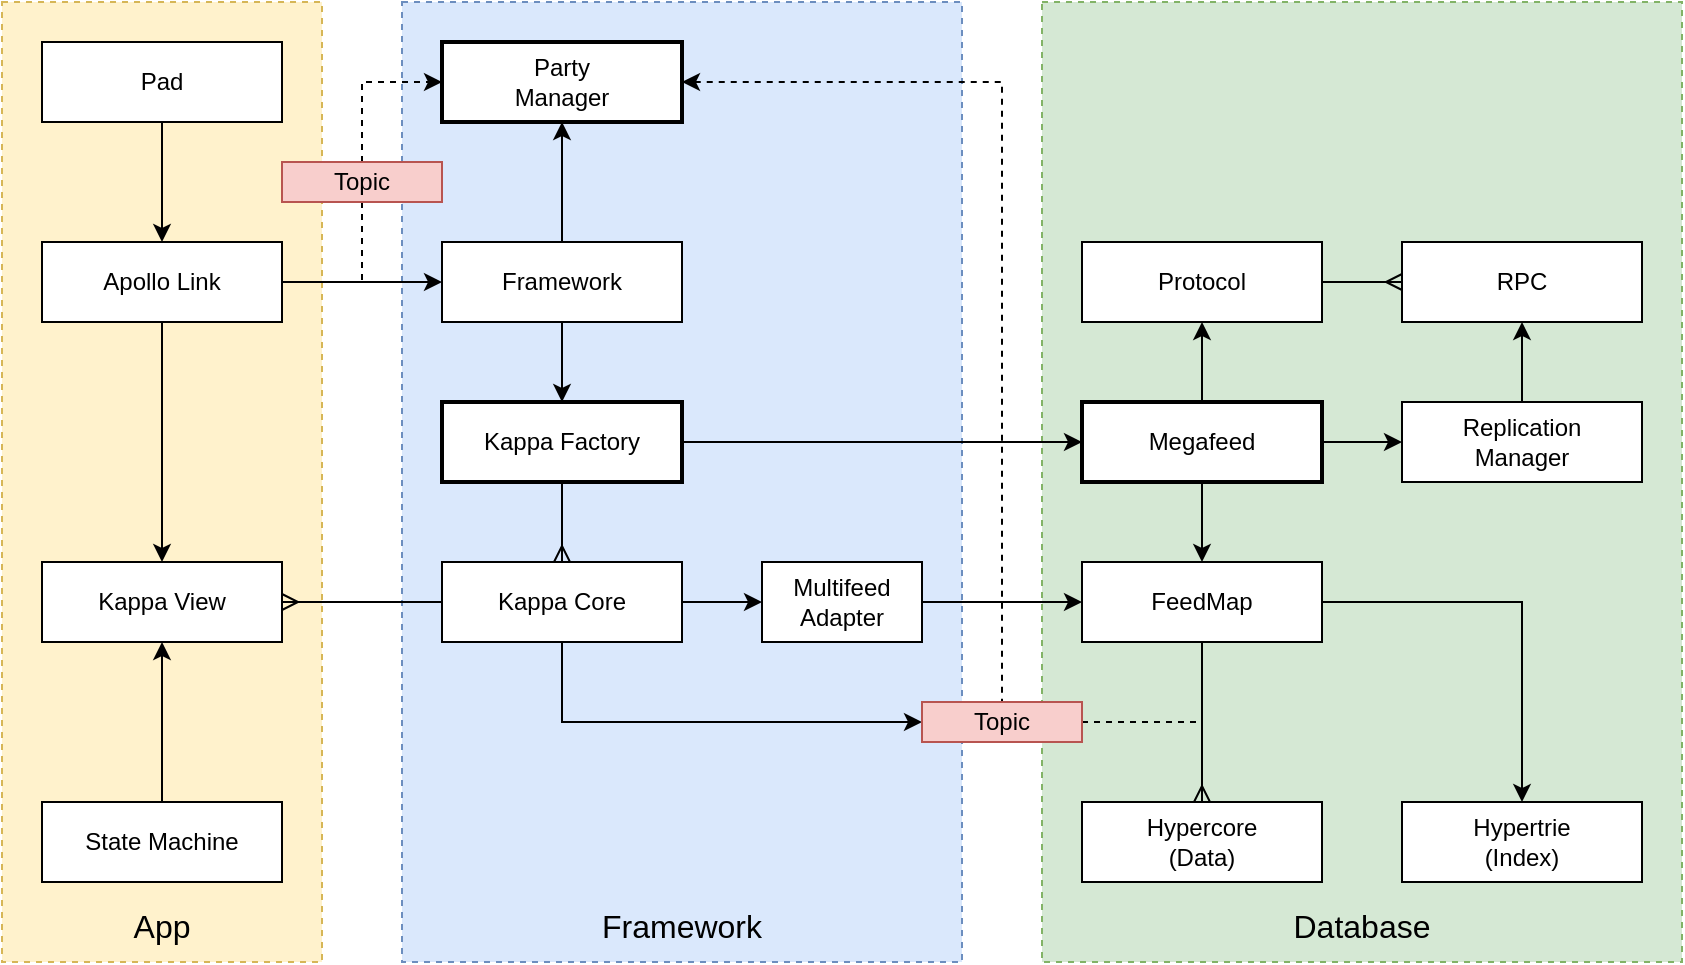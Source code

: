 <mxfile version="10.8.0" type="github"><diagram id="2-7soobRCcII-wO6mobL" name="Page-1"><mxGraphModel dx="1066" dy="1165" grid="1" gridSize="10" guides="1" tooltips="1" connect="1" arrows="1" fold="1" page="1" pageScale="1" pageWidth="850" pageHeight="1100" math="0" shadow="0"><root><mxCell id="0"/><mxCell id="1" parent="0"/><mxCell id="zX0fAqXgouGeGRmiqHj6-30" value="App" style="rounded=0;whiteSpace=wrap;html=1;fillColor=#fff2cc;verticalAlign=bottom;fontSize=16;spacingBottom=6;dashed=1;strokeColor=#d6b656;" vertex="1" parent="1"><mxGeometry y="40" width="160" height="480" as="geometry"/></mxCell><mxCell id="zX0fAqXgouGeGRmiqHj6-37" value="Framework" style="rounded=0;whiteSpace=wrap;html=1;fillColor=#dae8fc;verticalAlign=bottom;fontSize=16;spacingBottom=6;dashed=1;strokeColor=#6c8ebf;" vertex="1" parent="1"><mxGeometry x="200" y="40" width="280" height="480" as="geometry"/></mxCell><mxCell id="zX0fAqXgouGeGRmiqHj6-35" value="Database" style="rounded=0;whiteSpace=wrap;html=1;fillColor=#d5e8d4;verticalAlign=bottom;fontSize=16;spacingBottom=6;dashed=1;strokeColor=#82b366;" vertex="1" parent="1"><mxGeometry x="520" y="40" width="320" height="480" as="geometry"/></mxCell><mxCell id="zX0fAqXgouGeGRmiqHj6-8" style="edgeStyle=orthogonalEdgeStyle;rounded=0;orthogonalLoop=1;jettySize=auto;html=1;exitX=1;exitY=0.5;exitDx=0;exitDy=0;" edge="1" parent="1" source="zX0fAqXgouGeGRmiqHj6-3" target="zX0fAqXgouGeGRmiqHj6-4"><mxGeometry relative="1" as="geometry"/></mxCell><mxCell id="zX0fAqXgouGeGRmiqHj6-32" style="edgeStyle=orthogonalEdgeStyle;rounded=0;orthogonalLoop=1;jettySize=auto;html=1;exitX=0.5;exitY=1;exitDx=0;exitDy=0;entryX=0;entryY=0.5;entryDx=0;entryDy=0;endArrow=classic;endFill=1;fontSize=12;" edge="1" parent="1" source="zX0fAqXgouGeGRmiqHj6-3" target="zX0fAqXgouGeGRmiqHj6-31"><mxGeometry relative="1" as="geometry"><mxPoint x="500" y="400" as="targetPoint"/></mxGeometry></mxCell><mxCell id="zX0fAqXgouGeGRmiqHj6-3" value="Kappa Core" style="rounded=0;whiteSpace=wrap;html=1;" vertex="1" parent="1"><mxGeometry x="220" y="320" width="120" height="40" as="geometry"/></mxCell><mxCell id="zX0fAqXgouGeGRmiqHj6-9" style="edgeStyle=orthogonalEdgeStyle;rounded=0;orthogonalLoop=1;jettySize=auto;html=1;exitX=1;exitY=0.5;exitDx=0;exitDy=0;" edge="1" parent="1" source="zX0fAqXgouGeGRmiqHj6-4" target="zX0fAqXgouGeGRmiqHj6-5"><mxGeometry relative="1" as="geometry"/></mxCell><mxCell id="zX0fAqXgouGeGRmiqHj6-4" value="Multifeed&lt;br&gt;Adapter&lt;br&gt;" style="rounded=0;whiteSpace=wrap;html=1;" vertex="1" parent="1"><mxGeometry x="380" y="320" width="80" height="40" as="geometry"/></mxCell><mxCell id="zX0fAqXgouGeGRmiqHj6-25" style="edgeStyle=orthogonalEdgeStyle;rounded=0;orthogonalLoop=1;jettySize=auto;html=1;exitX=0.5;exitY=1;exitDx=0;exitDy=0;endArrow=ERmany;endFill=0;" edge="1" parent="1" source="zX0fAqXgouGeGRmiqHj6-5" target="zX0fAqXgouGeGRmiqHj6-24"><mxGeometry relative="1" as="geometry"/></mxCell><mxCell id="zX0fAqXgouGeGRmiqHj6-27" style="edgeStyle=orthogonalEdgeStyle;rounded=0;orthogonalLoop=1;jettySize=auto;html=1;exitX=1;exitY=0.5;exitDx=0;exitDy=0;" edge="1" parent="1" source="zX0fAqXgouGeGRmiqHj6-5" target="zX0fAqXgouGeGRmiqHj6-26"><mxGeometry relative="1" as="geometry"/></mxCell><mxCell id="zX0fAqXgouGeGRmiqHj6-5" value="FeedMap" style="rounded=0;whiteSpace=wrap;html=1;" vertex="1" parent="1"><mxGeometry x="540" y="320" width="120" height="40" as="geometry"/></mxCell><mxCell id="zX0fAqXgouGeGRmiqHj6-12" style="edgeStyle=orthogonalEdgeStyle;rounded=0;orthogonalLoop=1;jettySize=auto;html=1;exitX=1;exitY=0.5;exitDx=0;exitDy=0;" edge="1" parent="1" source="zX0fAqXgouGeGRmiqHj6-7" target="zX0fAqXgouGeGRmiqHj6-10"><mxGeometry relative="1" as="geometry"/></mxCell><mxCell id="zX0fAqXgouGeGRmiqHj6-13" style="edgeStyle=orthogonalEdgeStyle;rounded=0;orthogonalLoop=1;jettySize=auto;html=1;exitX=0.5;exitY=1;exitDx=0;exitDy=0;endArrow=ERmany;endFill=0;" edge="1" parent="1" source="zX0fAqXgouGeGRmiqHj6-7" target="zX0fAqXgouGeGRmiqHj6-3"><mxGeometry relative="1" as="geometry"/></mxCell><mxCell id="zX0fAqXgouGeGRmiqHj6-7" value="Kappa Factory" style="rounded=0;whiteSpace=wrap;html=1;strokeWidth=2;" vertex="1" parent="1"><mxGeometry x="220" y="240" width="120" height="40" as="geometry"/></mxCell><mxCell id="zX0fAqXgouGeGRmiqHj6-11" style="edgeStyle=orthogonalEdgeStyle;rounded=0;orthogonalLoop=1;jettySize=auto;html=1;exitX=0.5;exitY=1;exitDx=0;exitDy=0;" edge="1" parent="1" source="zX0fAqXgouGeGRmiqHj6-10" target="zX0fAqXgouGeGRmiqHj6-5"><mxGeometry relative="1" as="geometry"/></mxCell><mxCell id="zX0fAqXgouGeGRmiqHj6-46" style="edgeStyle=orthogonalEdgeStyle;rounded=0;orthogonalLoop=1;jettySize=auto;html=1;exitX=0.5;exitY=0;exitDx=0;exitDy=0;startArrow=none;startFill=0;endArrow=classic;endFill=1;fontSize=16;" edge="1" parent="1" source="zX0fAqXgouGeGRmiqHj6-10" target="zX0fAqXgouGeGRmiqHj6-44"><mxGeometry relative="1" as="geometry"/></mxCell><mxCell id="zX0fAqXgouGeGRmiqHj6-51" style="edgeStyle=orthogonalEdgeStyle;rounded=0;orthogonalLoop=1;jettySize=auto;html=1;exitX=1;exitY=0.5;exitDx=0;exitDy=0;startArrow=none;startFill=0;endArrow=classic;endFill=1;fontSize=16;" edge="1" parent="1" source="zX0fAqXgouGeGRmiqHj6-10" target="zX0fAqXgouGeGRmiqHj6-50"><mxGeometry relative="1" as="geometry"/></mxCell><mxCell id="zX0fAqXgouGeGRmiqHj6-10" value="Megafeed" style="rounded=0;whiteSpace=wrap;html=1;strokeWidth=2;" vertex="1" parent="1"><mxGeometry x="540" y="240" width="120" height="40" as="geometry"/></mxCell><mxCell id="zX0fAqXgouGeGRmiqHj6-15" style="edgeStyle=orthogonalEdgeStyle;rounded=0;orthogonalLoop=1;jettySize=auto;html=1;exitX=0.5;exitY=1;exitDx=0;exitDy=0;" edge="1" parent="1" source="zX0fAqXgouGeGRmiqHj6-14" target="zX0fAqXgouGeGRmiqHj6-7"><mxGeometry relative="1" as="geometry"/></mxCell><mxCell id="zX0fAqXgouGeGRmiqHj6-23" style="edgeStyle=orthogonalEdgeStyle;rounded=0;orthogonalLoop=1;jettySize=auto;html=1;exitX=0.5;exitY=0;exitDx=0;exitDy=0;" edge="1" parent="1" source="zX0fAqXgouGeGRmiqHj6-14" target="zX0fAqXgouGeGRmiqHj6-22"><mxGeometry relative="1" as="geometry"/></mxCell><mxCell id="zX0fAqXgouGeGRmiqHj6-14" value="Framework" style="rounded=0;whiteSpace=wrap;html=1;" vertex="1" parent="1"><mxGeometry x="220" y="160" width="120" height="40" as="geometry"/></mxCell><mxCell id="zX0fAqXgouGeGRmiqHj6-17" style="edgeStyle=orthogonalEdgeStyle;rounded=0;orthogonalLoop=1;jettySize=auto;html=1;exitX=1;exitY=0.5;exitDx=0;exitDy=0;endArrow=none;endFill=0;startArrow=ERmany;startFill=0;" edge="1" parent="1" source="zX0fAqXgouGeGRmiqHj6-16" target="zX0fAqXgouGeGRmiqHj6-3"><mxGeometry relative="1" as="geometry"/></mxCell><mxCell id="zX0fAqXgouGeGRmiqHj6-16" value="Kappa View" style="rounded=0;whiteSpace=wrap;html=1;" vertex="1" parent="1"><mxGeometry x="20" y="320" width="120" height="40" as="geometry"/></mxCell><mxCell id="zX0fAqXgouGeGRmiqHj6-20" style="edgeStyle=orthogonalEdgeStyle;rounded=0;orthogonalLoop=1;jettySize=auto;html=1;exitX=1;exitY=0.5;exitDx=0;exitDy=0;" edge="1" parent="1" source="zX0fAqXgouGeGRmiqHj6-18" target="zX0fAqXgouGeGRmiqHj6-14"><mxGeometry relative="1" as="geometry"/></mxCell><mxCell id="zX0fAqXgouGeGRmiqHj6-21" style="edgeStyle=orthogonalEdgeStyle;rounded=0;orthogonalLoop=1;jettySize=auto;html=1;exitX=0.5;exitY=1;exitDx=0;exitDy=0;" edge="1" parent="1" source="zX0fAqXgouGeGRmiqHj6-18" target="zX0fAqXgouGeGRmiqHj6-16"><mxGeometry relative="1" as="geometry"/></mxCell><mxCell id="zX0fAqXgouGeGRmiqHj6-18" value="Apollo Link" style="rounded=0;whiteSpace=wrap;html=1;" vertex="1" parent="1"><mxGeometry x="20" y="160" width="120" height="40" as="geometry"/></mxCell><mxCell id="zX0fAqXgouGeGRmiqHj6-40" style="edgeStyle=orthogonalEdgeStyle;rounded=0;orthogonalLoop=1;jettySize=auto;html=1;exitX=1;exitY=0.5;exitDx=0;exitDy=0;endArrow=none;endFill=0;fontSize=16;dashed=1;startArrow=classic;startFill=1;" edge="1" parent="1" source="zX0fAqXgouGeGRmiqHj6-22" target="zX0fAqXgouGeGRmiqHj6-31"><mxGeometry relative="1" as="geometry"/></mxCell><mxCell id="zX0fAqXgouGeGRmiqHj6-22" value="Party&lt;br&gt;Manager&lt;br&gt;" style="rounded=0;whiteSpace=wrap;html=1;strokeWidth=2;" vertex="1" parent="1"><mxGeometry x="220" y="60" width="120" height="40" as="geometry"/></mxCell><mxCell id="zX0fAqXgouGeGRmiqHj6-24" value="Hypercore&lt;br&gt;(Data)&lt;br&gt;" style="rounded=0;whiteSpace=wrap;html=1;" vertex="1" parent="1"><mxGeometry x="540" y="440" width="120" height="40" as="geometry"/></mxCell><mxCell id="zX0fAqXgouGeGRmiqHj6-26" value="Hypertrie&lt;br&gt;(Index)&lt;br&gt;" style="rounded=0;whiteSpace=wrap;html=1;" vertex="1" parent="1"><mxGeometry x="700" y="440" width="120" height="40" as="geometry"/></mxCell><mxCell id="zX0fAqXgouGeGRmiqHj6-29" style="edgeStyle=orthogonalEdgeStyle;rounded=0;orthogonalLoop=1;jettySize=auto;html=1;exitX=0.5;exitY=1;exitDx=0;exitDy=0;endArrow=classic;endFill=1;" edge="1" parent="1" source="zX0fAqXgouGeGRmiqHj6-28" target="zX0fAqXgouGeGRmiqHj6-18"><mxGeometry relative="1" as="geometry"/></mxCell><mxCell id="zX0fAqXgouGeGRmiqHj6-28" value="Pad" style="rounded=0;whiteSpace=wrap;html=1;" vertex="1" parent="1"><mxGeometry x="20" y="60" width="120" height="40" as="geometry"/></mxCell><mxCell id="zX0fAqXgouGeGRmiqHj6-34" style="edgeStyle=orthogonalEdgeStyle;rounded=0;orthogonalLoop=1;jettySize=auto;html=1;endArrow=none;endFill=0;fontSize=12;dashed=1;" edge="1" parent="1"><mxGeometry relative="1" as="geometry"><mxPoint x="600" y="400" as="targetPoint"/><mxPoint x="540" y="400" as="sourcePoint"/></mxGeometry></mxCell><mxCell id="zX0fAqXgouGeGRmiqHj6-31" value="Topic&lt;br&gt;" style="rounded=0;whiteSpace=wrap;html=1;fillColor=#f8cecc;strokeColor=#b85450;" vertex="1" parent="1"><mxGeometry x="460" y="390" width="80" height="20" as="geometry"/></mxCell><mxCell id="zX0fAqXgouGeGRmiqHj6-39" style="edgeStyle=orthogonalEdgeStyle;rounded=0;orthogonalLoop=1;jettySize=auto;html=1;exitX=0.5;exitY=0;exitDx=0;exitDy=0;endArrow=classic;endFill=1;fontSize=16;" edge="1" parent="1" source="zX0fAqXgouGeGRmiqHj6-38" target="zX0fAqXgouGeGRmiqHj6-16"><mxGeometry relative="1" as="geometry"/></mxCell><mxCell id="zX0fAqXgouGeGRmiqHj6-38" value="State Machine" style="rounded=0;whiteSpace=wrap;html=1;" vertex="1" parent="1"><mxGeometry x="20" y="440" width="120" height="40" as="geometry"/></mxCell><mxCell id="zX0fAqXgouGeGRmiqHj6-42" style="edgeStyle=orthogonalEdgeStyle;rounded=0;orthogonalLoop=1;jettySize=auto;html=1;exitX=0.5;exitY=1;exitDx=0;exitDy=0;dashed=1;startArrow=none;startFill=0;endArrow=none;endFill=0;fontSize=16;" edge="1" parent="1" source="zX0fAqXgouGeGRmiqHj6-41"><mxGeometry relative="1" as="geometry"><mxPoint x="180" y="180" as="targetPoint"/></mxGeometry></mxCell><mxCell id="zX0fAqXgouGeGRmiqHj6-43" style="edgeStyle=orthogonalEdgeStyle;rounded=0;orthogonalLoop=1;jettySize=auto;html=1;exitX=0.5;exitY=0;exitDx=0;exitDy=0;entryX=0;entryY=0.5;entryDx=0;entryDy=0;dashed=1;startArrow=none;startFill=0;endArrow=classic;endFill=1;fontSize=16;" edge="1" parent="1" source="zX0fAqXgouGeGRmiqHj6-41" target="zX0fAqXgouGeGRmiqHj6-22"><mxGeometry relative="1" as="geometry"/></mxCell><mxCell id="zX0fAqXgouGeGRmiqHj6-41" value="Topic&lt;br&gt;" style="rounded=0;whiteSpace=wrap;html=1;fillColor=#f8cecc;strokeColor=#b85450;" vertex="1" parent="1"><mxGeometry x="140" y="120" width="80" height="20" as="geometry"/></mxCell><mxCell id="zX0fAqXgouGeGRmiqHj6-49" style="edgeStyle=orthogonalEdgeStyle;rounded=0;orthogonalLoop=1;jettySize=auto;html=1;exitX=1;exitY=0.5;exitDx=0;exitDy=0;startArrow=none;startFill=0;endArrow=ERmany;endFill=0;fontSize=16;" edge="1" parent="1" source="zX0fAqXgouGeGRmiqHj6-44" target="zX0fAqXgouGeGRmiqHj6-47"><mxGeometry relative="1" as="geometry"/></mxCell><mxCell id="zX0fAqXgouGeGRmiqHj6-44" value="Protocol" style="rounded=0;whiteSpace=wrap;html=1;" vertex="1" parent="1"><mxGeometry x="540" y="160" width="120" height="40" as="geometry"/></mxCell><mxCell id="zX0fAqXgouGeGRmiqHj6-47" value="RPC" style="rounded=0;whiteSpace=wrap;html=1;" vertex="1" parent="1"><mxGeometry x="700" y="160" width="120" height="40" as="geometry"/></mxCell><mxCell id="zX0fAqXgouGeGRmiqHj6-52" style="edgeStyle=orthogonalEdgeStyle;rounded=0;orthogonalLoop=1;jettySize=auto;html=1;exitX=0.5;exitY=0;exitDx=0;exitDy=0;startArrow=none;startFill=0;endArrow=classic;endFill=1;fontSize=16;" edge="1" parent="1" source="zX0fAqXgouGeGRmiqHj6-50" target="zX0fAqXgouGeGRmiqHj6-47"><mxGeometry relative="1" as="geometry"/></mxCell><mxCell id="zX0fAqXgouGeGRmiqHj6-50" value="Replication&lt;br&gt;Manager&lt;br&gt;" style="rounded=0;whiteSpace=wrap;html=1;" vertex="1" parent="1"><mxGeometry x="700" y="240" width="120" height="40" as="geometry"/></mxCell></root></mxGraphModel></diagram></mxfile>